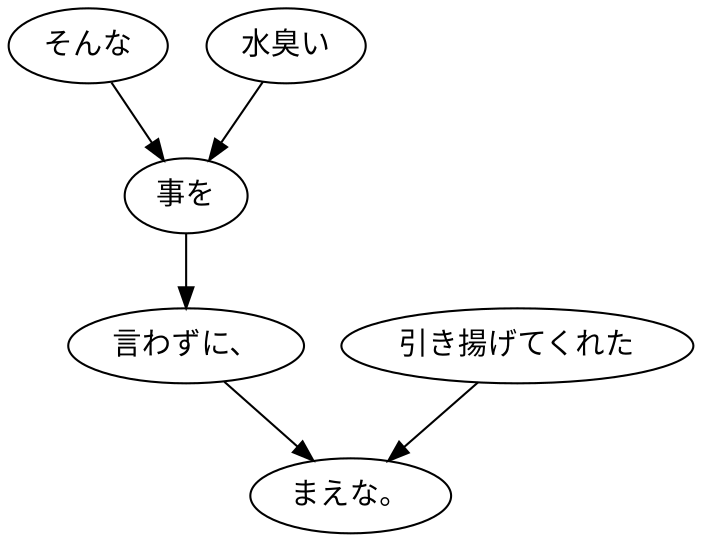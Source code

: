 digraph graph7661 {
	node0 [label="そんな"];
	node1 [label="水臭い"];
	node2 [label="事を"];
	node3 [label="言わずに、"];
	node4 [label="引き揚げてくれた"];
	node5 [label="まえな。"];
	node0 -> node2;
	node1 -> node2;
	node2 -> node3;
	node3 -> node5;
	node4 -> node5;
}
